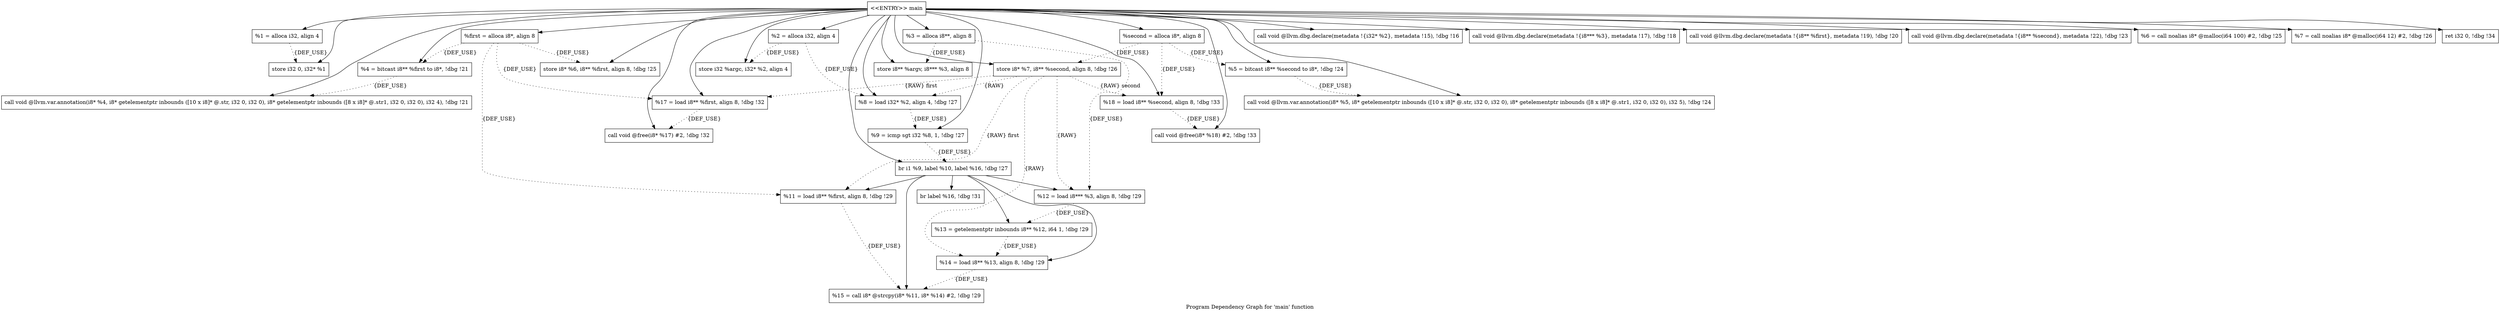digraph "Program Dependency Graph for 'main' function" {
	label="Program Dependency Graph for 'main' function";

	Node0x3ff3bf0 [shape=record,label="{  %1 = alloca i32, align 4}"];
	Node0x3ff3bf0 -> Node0x3ff3c60[style=dotted,label = "{DEF_USE}" ];
	Node0x3ff3c60 [shape=record,label="{  store i32 0, i32* %1}"];
	Node0x3ff3cd0 [shape=record,label="{  %2 = alloca i32, align 4}"];
	Node0x3ff3cd0 -> Node0x3ff3d70[style=dotted,label = "{DEF_USE}" ];
	Node0x3ff3cd0 -> Node0x3ff3de0[style=dotted,label = "{DEF_USE}" ];
	Node0x3ff3d70 [shape=record,label="{  store i32 %argc, i32* %2, align 4}"];
	Node0x3ff3de0 [shape=record,label="{  %8 = load i32* %2, align 4, !dbg !27}"];
	Node0x3ff3de0 -> Node0x3ff4720[style=dotted,label = "{DEF_USE}" ];
	Node0x3ff3e50 [shape=record,label="{  %3 = alloca i8**, align 8}"];
	Node0x3ff3e50 -> Node0x3ff3ec0[style=dotted,label = "{DEF_USE}" ];
	Node0x3ff3e50 -> Node0x3ff3f30[style=dotted,label = "{DEF_USE}" ];
	Node0x3ff3ec0 [shape=record,label="{  store i8** %argv, i8*** %3, align 8}"];
	Node0x3ff3f30 [shape=record,label="{  %12 = load i8*** %3, align 8, !dbg !29}"];
	Node0x3ff3f30 -> Node0x3ff4870[style=dotted,label = "{DEF_USE}" ];
	Node0x3ff3fd0 [shape=record,label="{  %first = alloca i8*, align 8}"];
	Node0x3ff3fd0 -> Node0x3ff40d0[style=dotted,label = "{DEF_USE}" ];
	Node0x3ff3fd0 -> Node0x3ff4140[style=dotted,label = "{DEF_USE}" ];
	Node0x3ff3fd0 -> Node0x3ff41e0[style=dotted,label = "{DEF_USE}" ];
	Node0x3ff3fd0 -> Node0x3ff41b0[style=dotted,label = "{DEF_USE}" ];
	Node0x3ff40d0 [shape=record,label="{  %4 = bitcast i8** %first to i8*, !dbg !21}"];
	Node0x3ff40d0 -> Node0x3ff43e0[style=dotted,label = "{DEF_USE}" ];
	Node0x3ff4140 [shape=record,label="{  store i8* %6, i8** %first, align 8, !dbg !25}"];
	Node0x3ff41e0 [shape=record,label="{  %11 = load i8** %first, align 8, !dbg !29}"];
	Node0x3ff41e0 -> Node0x3ff4840[style=dotted,label = "{DEF_USE}" ];
	Node0x3ff41b0 [shape=record,label="{  %17 = load i8** %first, align 8, !dbg !32}"];
	Node0x3ff41b0 -> Node0x3ff4a80[style=dotted,label = "{DEF_USE}" ];
	Node0x3ff4290 [shape=record,label="{  %second = alloca i8*, align 8}"];
	Node0x3ff4290 -> Node0x3ff4300[style=dotted,label = "{DEF_USE}" ];
	Node0x3ff4290 -> Node0x3ff4370[style=dotted,label = "{DEF_USE}" ];
	Node0x3ff4290 -> Node0x3ff4410[style=dotted,label = "{DEF_USE}" ];
	Node0x3ff4300 [shape=record,label="{  %5 = bitcast i8** %second to i8*, !dbg !24}"];
	Node0x3ff4300 -> Node0x3ff4080[style=dotted,label = "{DEF_USE}" ];
	Node0x3ff4370 [shape=record,label="{  store i8* %7, i8** %second, align 8, !dbg !26}"];
	Node0x3ff4370 -> Node0x3ff3de0[style=dotted,label = "{RAW} "];
	Node0x3ff4370 -> Node0x3ff41e0[style=dotted,label = "{RAW} first"];
	Node0x3ff4370 -> Node0x3ff3f30[style=dotted,label = "{RAW} "];
	Node0x3ff4370 -> Node0x3ff45d0[style=dotted,label = "{RAW} "];
	Node0x3ff4370 -> Node0x3ff41b0[style=dotted,label = "{RAW} first"];
	Node0x3ff4370 -> Node0x3ff4410[style=dotted,label = "{RAW} second"];
	Node0x3ff4410 [shape=record,label="{  %18 = load i8** %second, align 8, !dbg !33}"];
	Node0x3ff4410 -> Node0x3ff4b10[style=dotted,label = "{DEF_USE}" ];
	Node0x3ff43e0 [shape=record,label="{  call void @llvm.var.annotation(i8* %4, i8* getelementptr inbounds ([10 x i8]* @.str, i32 0, i32 0), i8* getelementptr inbounds ([8 x i8]* @.str1, i32 0, i32 0), i32 4), !dbg !21}"];
	Node0x3ff4080 [shape=record,label="{  call void @llvm.var.annotation(i8* %5, i8* getelementptr inbounds ([10 x i8]* @.str, i32 0, i32 0), i8* getelementptr inbounds ([8 x i8]* @.str1, i32 0, i32 0), i32 5), !dbg !24}"];
	Node0x3ff45d0 [shape=record,label="{  %14 = load i8** %13, align 8, !dbg !29}"];
	Node0x3ff45d0 -> Node0x3ff4840[style=dotted,label = "{DEF_USE}" ];
	Node0x3ff4720 [shape=record,label="{  %9 = icmp sgt i32 %8, 1, !dbg !27}"];
	Node0x3ff4720 -> Node0x3ff4790[style=dotted,label = "{DEF_USE}" ];
	Node0x3ff4790 [shape=record,label="{  br i1 %9, label %10, label %16, !dbg !27}"];
	Node0x3ff4790 -> Node0x3ff41e0;
	Node0x3ff4790 -> Node0x3ff3f30;
	Node0x3ff4790 -> Node0x3ff4870;
	Node0x3ff4790 -> Node0x3ff45d0;
	Node0x3ff4790 -> Node0x3ff4840;
	Node0x3ff4790 -> Node0x3ff49b0;
	Node0x3ff4870 [shape=record,label="{  %13 = getelementptr inbounds i8** %12, i64 1, !dbg !29}"];
	Node0x3ff4870 -> Node0x3ff45d0[style=dotted,label = "{DEF_USE}" ];
	Node0x3ff4840 [shape=record,label="{  %15 = call i8* @strcpy(i8* %11, i8* %14) #2, !dbg !29}"];
	Node0x3ff49b0 [shape=record,label="{  br label %16, !dbg !31}"];
	Node0x3ff4a80 [shape=record,label="{  call void @free(i8* %17) #2, !dbg !32}"];
	Node0x3ff4b10 [shape=record,label="{  call void @free(i8* %18) #2, !dbg !33}"];
	Node0x3ff4ba0 [shape=record,label="{\<\<ENTRY\>\> main}"];
	Node0x3ff4ba0 -> Node0x3ff3bf0;
	Node0x3ff4ba0 -> Node0x3ff3cd0;
	Node0x3ff4ba0 -> Node0x3ff3e50;
	Node0x3ff4ba0 -> Node0x3ff3fd0;
	Node0x3ff4ba0 -> Node0x3ff4290;
	Node0x3ff4ba0 -> Node0x3ff3c60;
	Node0x3ff4ba0 -> Node0x3ff3d70;
	Node0x3ff4ba0 -> Node0x3ff4c30;
	Node0x3ff4ba0 -> Node0x3ff3ec0;
	Node0x3ff4ba0 -> Node0x3ff4c60;
	Node0x3ff4ba0 -> Node0x3ff4e40;
	Node0x3ff4ba0 -> Node0x3ff40d0;
	Node0x3ff4ba0 -> Node0x3ff43e0;
	Node0x3ff4ba0 -> Node0x3ff4eb0;
	Node0x3ff4ba0 -> Node0x3ff4300;
	Node0x3ff4ba0 -> Node0x3ff4080;
	Node0x3ff4ba0 -> Node0x3ff4f20;
	Node0x3ff4ba0 -> Node0x3ff4140;
	Node0x3ff4ba0 -> Node0x3ff4480;
	Node0x3ff4ba0 -> Node0x3ff4370;
	Node0x3ff4ba0 -> Node0x3ff3de0;
	Node0x3ff4ba0 -> Node0x3ff4720;
	Node0x3ff4ba0 -> Node0x3ff4790;
	Node0x3ff4ba0 -> Node0x3ff41b0;
	Node0x3ff4ba0 -> Node0x3ff4a80;
	Node0x3ff4ba0 -> Node0x3ff4410;
	Node0x3ff4ba0 -> Node0x3ff4b10;
	Node0x3ff4ba0 -> Node0x3ff44f0;
	Node0x3ff4c30 [shape=record,label="{  call void @llvm.dbg.declare(metadata !\{i32* %2\}, metadata !15), !dbg !16}"];
	Node0x3ff4c60 [shape=record,label="{  call void @llvm.dbg.declare(metadata !\{i8*** %3\}, metadata !17), !dbg !18}"];
	Node0x3ff4e40 [shape=record,label="{  call void @llvm.dbg.declare(metadata !\{i8** %first\}, metadata !19), !dbg !20}"];
	Node0x3ff4eb0 [shape=record,label="{  call void @llvm.dbg.declare(metadata !\{i8** %second\}, metadata !22), !dbg !23}"];
	Node0x3ff4f20 [shape=record,label="{  %6 = call noalias i8* @malloc(i64 100) #2, !dbg !25}"];
	Node0x3ff4480 [shape=record,label="{  %7 = call noalias i8* @malloc(i64 12) #2, !dbg !26}"];
	Node0x3ff44f0 [shape=record,label="{  ret i32 0, !dbg !34}"];
}
